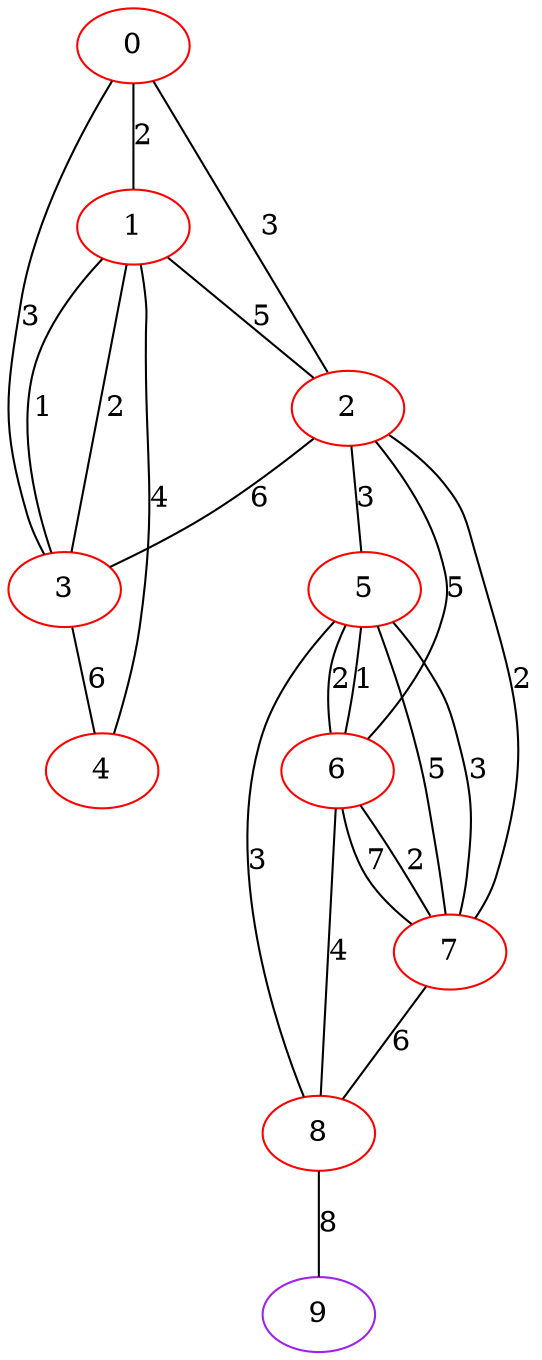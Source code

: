 graph "" {
0 [color=red, weight=1];
1 [color=red, weight=1];
2 [color=red, weight=1];
3 [color=red, weight=1];
4 [color=red, weight=1];
5 [color=red, weight=1];
6 [color=red, weight=1];
7 [color=red, weight=1];
8 [color=red, weight=1];
9 [color=purple, weight=4];
0 -- 1  [key=0, label=2];
0 -- 2  [key=0, label=3];
0 -- 3  [key=0, label=3];
1 -- 2  [key=0, label=5];
1 -- 3  [key=0, label=1];
1 -- 3  [key=1, label=2];
1 -- 4  [key=0, label=4];
2 -- 3  [key=0, label=6];
2 -- 5  [key=0, label=3];
2 -- 6  [key=0, label=5];
2 -- 7  [key=0, label=2];
3 -- 4  [key=0, label=6];
5 -- 8  [key=0, label=3];
5 -- 6  [key=0, label=2];
5 -- 6  [key=1, label=1];
5 -- 7  [key=0, label=5];
5 -- 7  [key=1, label=3];
6 -- 8  [key=0, label=4];
6 -- 7  [key=0, label=7];
6 -- 7  [key=1, label=2];
7 -- 8  [key=0, label=6];
8 -- 9  [key=0, label=8];
}
